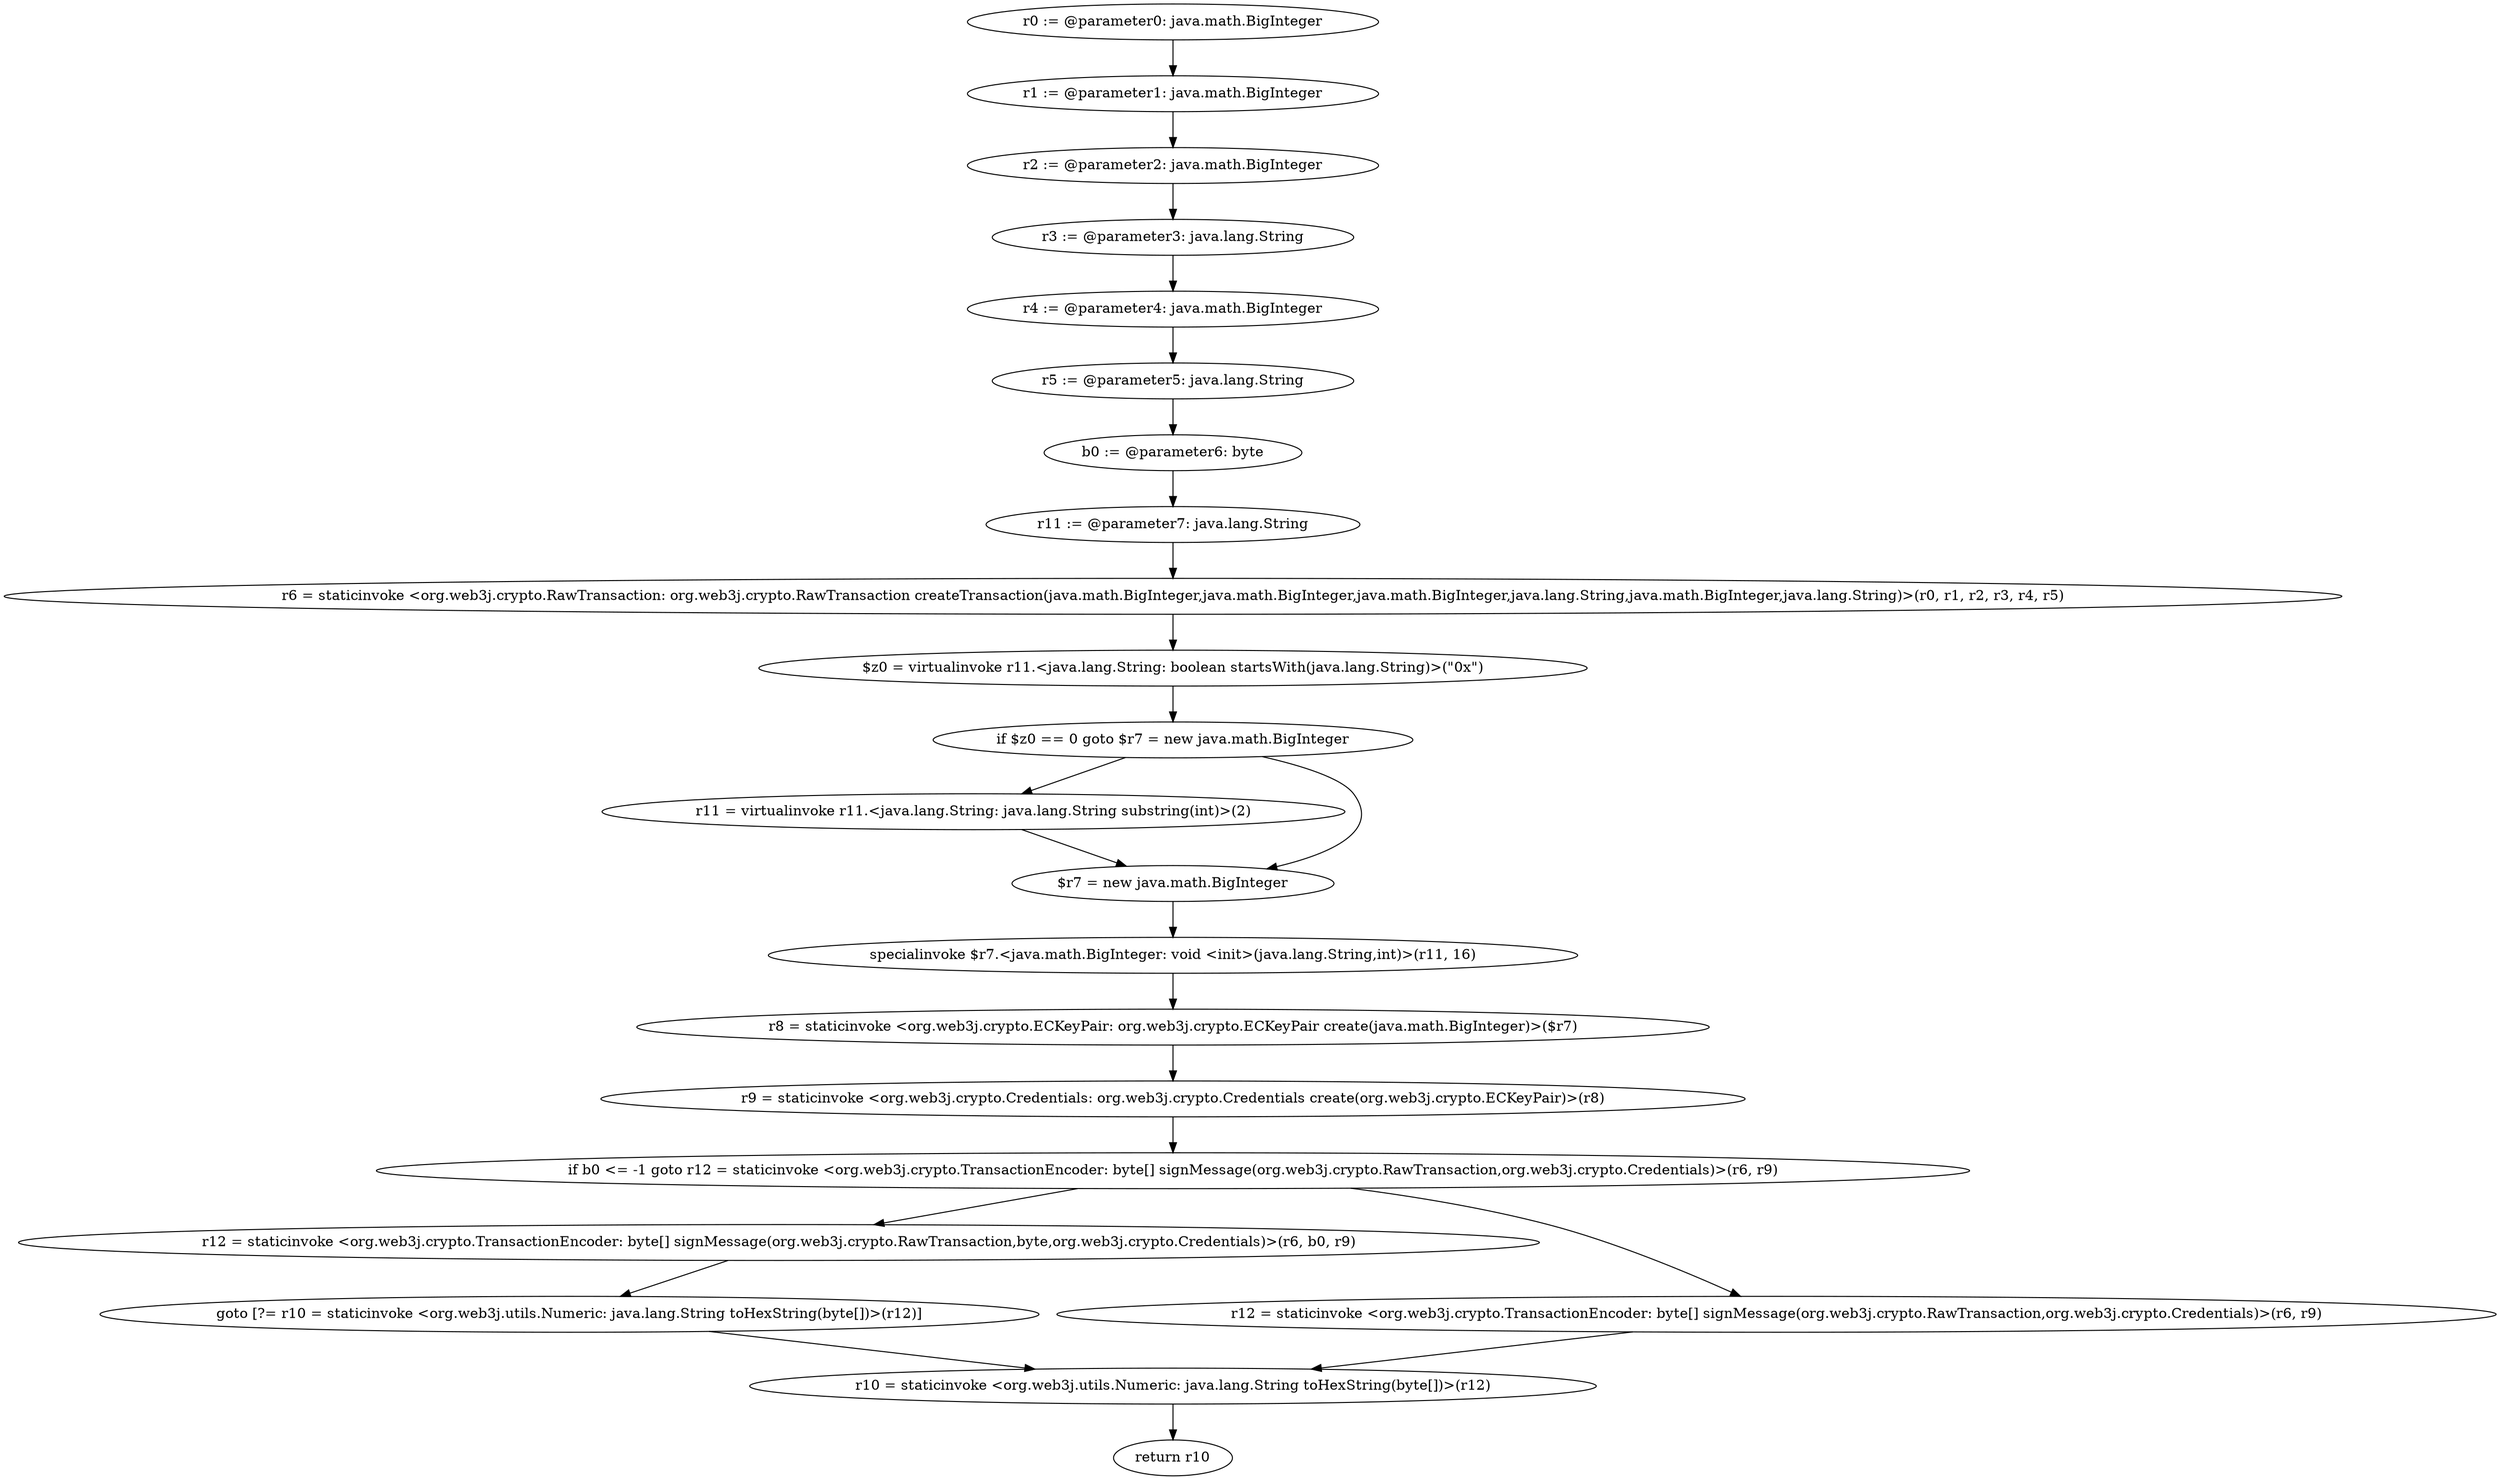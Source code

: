 digraph "unitGraph" {
    "r0 := @parameter0: java.math.BigInteger"
    "r1 := @parameter1: java.math.BigInteger"
    "r2 := @parameter2: java.math.BigInteger"
    "r3 := @parameter3: java.lang.String"
    "r4 := @parameter4: java.math.BigInteger"
    "r5 := @parameter5: java.lang.String"
    "b0 := @parameter6: byte"
    "r11 := @parameter7: java.lang.String"
    "r6 = staticinvoke <org.web3j.crypto.RawTransaction: org.web3j.crypto.RawTransaction createTransaction(java.math.BigInteger,java.math.BigInteger,java.math.BigInteger,java.lang.String,java.math.BigInteger,java.lang.String)>(r0, r1, r2, r3, r4, r5)"
    "$z0 = virtualinvoke r11.<java.lang.String: boolean startsWith(java.lang.String)>(\"0x\")"
    "if $z0 == 0 goto $r7 = new java.math.BigInteger"
    "r11 = virtualinvoke r11.<java.lang.String: java.lang.String substring(int)>(2)"
    "$r7 = new java.math.BigInteger"
    "specialinvoke $r7.<java.math.BigInteger: void <init>(java.lang.String,int)>(r11, 16)"
    "r8 = staticinvoke <org.web3j.crypto.ECKeyPair: org.web3j.crypto.ECKeyPair create(java.math.BigInteger)>($r7)"
    "r9 = staticinvoke <org.web3j.crypto.Credentials: org.web3j.crypto.Credentials create(org.web3j.crypto.ECKeyPair)>(r8)"
    "if b0 <= -1 goto r12 = staticinvoke <org.web3j.crypto.TransactionEncoder: byte[] signMessage(org.web3j.crypto.RawTransaction,org.web3j.crypto.Credentials)>(r6, r9)"
    "r12 = staticinvoke <org.web3j.crypto.TransactionEncoder: byte[] signMessage(org.web3j.crypto.RawTransaction,byte,org.web3j.crypto.Credentials)>(r6, b0, r9)"
    "goto [?= r10 = staticinvoke <org.web3j.utils.Numeric: java.lang.String toHexString(byte[])>(r12)]"
    "r12 = staticinvoke <org.web3j.crypto.TransactionEncoder: byte[] signMessage(org.web3j.crypto.RawTransaction,org.web3j.crypto.Credentials)>(r6, r9)"
    "r10 = staticinvoke <org.web3j.utils.Numeric: java.lang.String toHexString(byte[])>(r12)"
    "return r10"
    "r0 := @parameter0: java.math.BigInteger"->"r1 := @parameter1: java.math.BigInteger";
    "r1 := @parameter1: java.math.BigInteger"->"r2 := @parameter2: java.math.BigInteger";
    "r2 := @parameter2: java.math.BigInteger"->"r3 := @parameter3: java.lang.String";
    "r3 := @parameter3: java.lang.String"->"r4 := @parameter4: java.math.BigInteger";
    "r4 := @parameter4: java.math.BigInteger"->"r5 := @parameter5: java.lang.String";
    "r5 := @parameter5: java.lang.String"->"b0 := @parameter6: byte";
    "b0 := @parameter6: byte"->"r11 := @parameter7: java.lang.String";
    "r11 := @parameter7: java.lang.String"->"r6 = staticinvoke <org.web3j.crypto.RawTransaction: org.web3j.crypto.RawTransaction createTransaction(java.math.BigInteger,java.math.BigInteger,java.math.BigInteger,java.lang.String,java.math.BigInteger,java.lang.String)>(r0, r1, r2, r3, r4, r5)";
    "r6 = staticinvoke <org.web3j.crypto.RawTransaction: org.web3j.crypto.RawTransaction createTransaction(java.math.BigInteger,java.math.BigInteger,java.math.BigInteger,java.lang.String,java.math.BigInteger,java.lang.String)>(r0, r1, r2, r3, r4, r5)"->"$z0 = virtualinvoke r11.<java.lang.String: boolean startsWith(java.lang.String)>(\"0x\")";
    "$z0 = virtualinvoke r11.<java.lang.String: boolean startsWith(java.lang.String)>(\"0x\")"->"if $z0 == 0 goto $r7 = new java.math.BigInteger";
    "if $z0 == 0 goto $r7 = new java.math.BigInteger"->"r11 = virtualinvoke r11.<java.lang.String: java.lang.String substring(int)>(2)";
    "if $z0 == 0 goto $r7 = new java.math.BigInteger"->"$r7 = new java.math.BigInteger";
    "r11 = virtualinvoke r11.<java.lang.String: java.lang.String substring(int)>(2)"->"$r7 = new java.math.BigInteger";
    "$r7 = new java.math.BigInteger"->"specialinvoke $r7.<java.math.BigInteger: void <init>(java.lang.String,int)>(r11, 16)";
    "specialinvoke $r7.<java.math.BigInteger: void <init>(java.lang.String,int)>(r11, 16)"->"r8 = staticinvoke <org.web3j.crypto.ECKeyPair: org.web3j.crypto.ECKeyPair create(java.math.BigInteger)>($r7)";
    "r8 = staticinvoke <org.web3j.crypto.ECKeyPair: org.web3j.crypto.ECKeyPair create(java.math.BigInteger)>($r7)"->"r9 = staticinvoke <org.web3j.crypto.Credentials: org.web3j.crypto.Credentials create(org.web3j.crypto.ECKeyPair)>(r8)";
    "r9 = staticinvoke <org.web3j.crypto.Credentials: org.web3j.crypto.Credentials create(org.web3j.crypto.ECKeyPair)>(r8)"->"if b0 <= -1 goto r12 = staticinvoke <org.web3j.crypto.TransactionEncoder: byte[] signMessage(org.web3j.crypto.RawTransaction,org.web3j.crypto.Credentials)>(r6, r9)";
    "if b0 <= -1 goto r12 = staticinvoke <org.web3j.crypto.TransactionEncoder: byte[] signMessage(org.web3j.crypto.RawTransaction,org.web3j.crypto.Credentials)>(r6, r9)"->"r12 = staticinvoke <org.web3j.crypto.TransactionEncoder: byte[] signMessage(org.web3j.crypto.RawTransaction,byte,org.web3j.crypto.Credentials)>(r6, b0, r9)";
    "if b0 <= -1 goto r12 = staticinvoke <org.web3j.crypto.TransactionEncoder: byte[] signMessage(org.web3j.crypto.RawTransaction,org.web3j.crypto.Credentials)>(r6, r9)"->"r12 = staticinvoke <org.web3j.crypto.TransactionEncoder: byte[] signMessage(org.web3j.crypto.RawTransaction,org.web3j.crypto.Credentials)>(r6, r9)";
    "r12 = staticinvoke <org.web3j.crypto.TransactionEncoder: byte[] signMessage(org.web3j.crypto.RawTransaction,byte,org.web3j.crypto.Credentials)>(r6, b0, r9)"->"goto [?= r10 = staticinvoke <org.web3j.utils.Numeric: java.lang.String toHexString(byte[])>(r12)]";
    "goto [?= r10 = staticinvoke <org.web3j.utils.Numeric: java.lang.String toHexString(byte[])>(r12)]"->"r10 = staticinvoke <org.web3j.utils.Numeric: java.lang.String toHexString(byte[])>(r12)";
    "r12 = staticinvoke <org.web3j.crypto.TransactionEncoder: byte[] signMessage(org.web3j.crypto.RawTransaction,org.web3j.crypto.Credentials)>(r6, r9)"->"r10 = staticinvoke <org.web3j.utils.Numeric: java.lang.String toHexString(byte[])>(r12)";
    "r10 = staticinvoke <org.web3j.utils.Numeric: java.lang.String toHexString(byte[])>(r12)"->"return r10";
}
